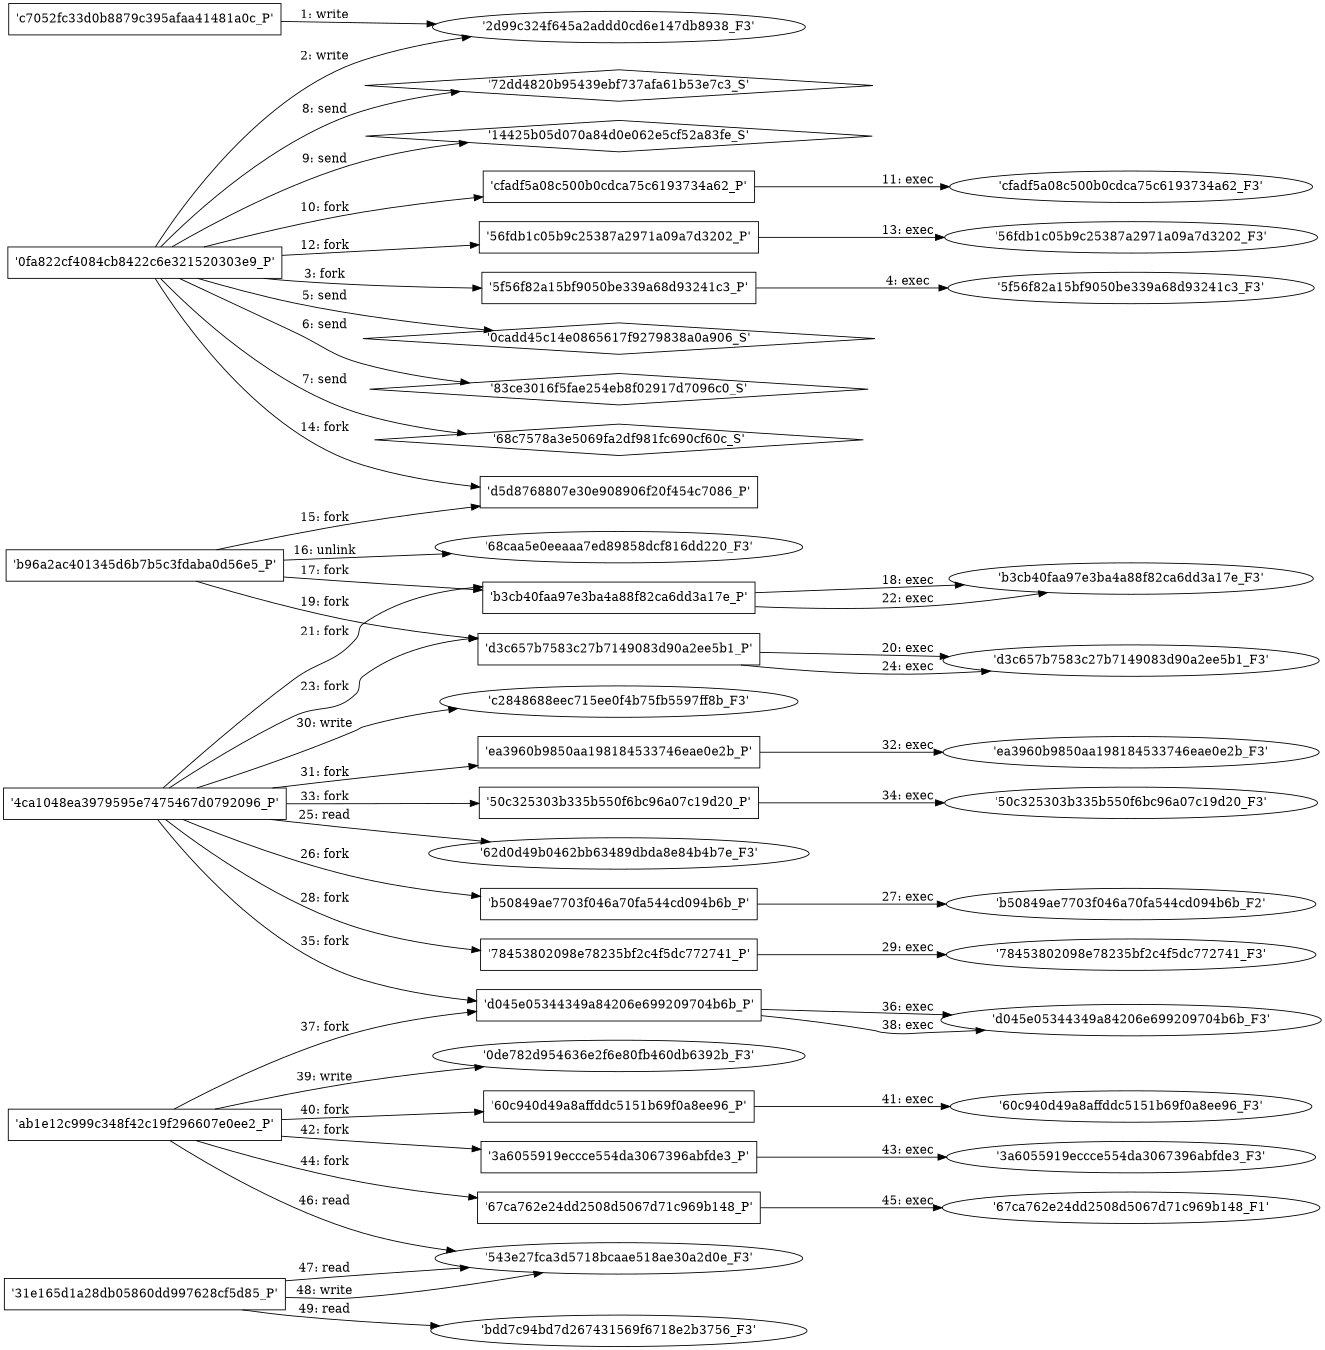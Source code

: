 digraph "D:\Learning\Paper\apt\基于CTI的攻击预警\Dataset\攻击图\ASGfromALLCTI\Threat Roundup for January 22 to January 29.dot" {
rankdir="LR"
size="9"
fixedsize="false"
splines="true"
nodesep=0.3
ranksep=0
fontsize=10
overlap="scalexy"
engine= "neato"
	"'2d99c324f645a2addd0cd6e147db8938_F3'" [node_type=file shape=ellipse]
	"'c7052fc33d0b8879c395afaa41481a0c_P'" [node_type=Process shape=box]
	"'c7052fc33d0b8879c395afaa41481a0c_P'" -> "'2d99c324f645a2addd0cd6e147db8938_F3'" [label="1: write"]
	"'2d99c324f645a2addd0cd6e147db8938_F3'" [node_type=file shape=ellipse]
	"'0fa822cf4084cb8422c6e321520303e9_P'" [node_type=Process shape=box]
	"'0fa822cf4084cb8422c6e321520303e9_P'" -> "'2d99c324f645a2addd0cd6e147db8938_F3'" [label="2: write"]
	"'0fa822cf4084cb8422c6e321520303e9_P'" [node_type=Process shape=box]
	"'5f56f82a15bf9050be339a68d93241c3_P'" [node_type=Process shape=box]
	"'0fa822cf4084cb8422c6e321520303e9_P'" -> "'5f56f82a15bf9050be339a68d93241c3_P'" [label="3: fork"]
	"'5f56f82a15bf9050be339a68d93241c3_P'" [node_type=Process shape=box]
	"'5f56f82a15bf9050be339a68d93241c3_F3'" [node_type=File shape=ellipse]
	"'5f56f82a15bf9050be339a68d93241c3_P'" -> "'5f56f82a15bf9050be339a68d93241c3_F3'" [label="4: exec"]
	"'0cadd45c14e0865617f9279838a0a906_S'" [node_type=Socket shape=diamond]
	"'0fa822cf4084cb8422c6e321520303e9_P'" [node_type=Process shape=box]
	"'0fa822cf4084cb8422c6e321520303e9_P'" -> "'0cadd45c14e0865617f9279838a0a906_S'" [label="5: send"]
	"'83ce3016f5fae254eb8f02917d7096c0_S'" [node_type=Socket shape=diamond]
	"'0fa822cf4084cb8422c6e321520303e9_P'" [node_type=Process shape=box]
	"'0fa822cf4084cb8422c6e321520303e9_P'" -> "'83ce3016f5fae254eb8f02917d7096c0_S'" [label="6: send"]
	"'68c7578a3e5069fa2df981fc690cf60c_S'" [node_type=Socket shape=diamond]
	"'0fa822cf4084cb8422c6e321520303e9_P'" [node_type=Process shape=box]
	"'0fa822cf4084cb8422c6e321520303e9_P'" -> "'68c7578a3e5069fa2df981fc690cf60c_S'" [label="7: send"]
	"'72dd4820b95439ebf737afa61b53e7c3_S'" [node_type=Socket shape=diamond]
	"'0fa822cf4084cb8422c6e321520303e9_P'" [node_type=Process shape=box]
	"'0fa822cf4084cb8422c6e321520303e9_P'" -> "'72dd4820b95439ebf737afa61b53e7c3_S'" [label="8: send"]
	"'14425b05d070a84d0e062e5cf52a83fe_S'" [node_type=Socket shape=diamond]
	"'0fa822cf4084cb8422c6e321520303e9_P'" [node_type=Process shape=box]
	"'0fa822cf4084cb8422c6e321520303e9_P'" -> "'14425b05d070a84d0e062e5cf52a83fe_S'" [label="9: send"]
	"'0fa822cf4084cb8422c6e321520303e9_P'" [node_type=Process shape=box]
	"'cfadf5a08c500b0cdca75c6193734a62_P'" [node_type=Process shape=box]
	"'0fa822cf4084cb8422c6e321520303e9_P'" -> "'cfadf5a08c500b0cdca75c6193734a62_P'" [label="10: fork"]
	"'cfadf5a08c500b0cdca75c6193734a62_P'" [node_type=Process shape=box]
	"'cfadf5a08c500b0cdca75c6193734a62_F3'" [node_type=File shape=ellipse]
	"'cfadf5a08c500b0cdca75c6193734a62_P'" -> "'cfadf5a08c500b0cdca75c6193734a62_F3'" [label="11: exec"]
	"'0fa822cf4084cb8422c6e321520303e9_P'" [node_type=Process shape=box]
	"'56fdb1c05b9c25387a2971a09a7d3202_P'" [node_type=Process shape=box]
	"'0fa822cf4084cb8422c6e321520303e9_P'" -> "'56fdb1c05b9c25387a2971a09a7d3202_P'" [label="12: fork"]
	"'56fdb1c05b9c25387a2971a09a7d3202_P'" [node_type=Process shape=box]
	"'56fdb1c05b9c25387a2971a09a7d3202_F3'" [node_type=File shape=ellipse]
	"'56fdb1c05b9c25387a2971a09a7d3202_P'" -> "'56fdb1c05b9c25387a2971a09a7d3202_F3'" [label="13: exec"]
	"'0fa822cf4084cb8422c6e321520303e9_P'" [node_type=Process shape=box]
	"'d5d8768807e30e908906f20f454c7086_P'" [node_type=Process shape=box]
	"'0fa822cf4084cb8422c6e321520303e9_P'" -> "'d5d8768807e30e908906f20f454c7086_P'" [label="14: fork"]
	"'b96a2ac401345d6b7b5c3fdaba0d56e5_P'" [node_type=Process shape=box]
	"'d5d8768807e30e908906f20f454c7086_P'" [node_type=Process shape=box]
	"'b96a2ac401345d6b7b5c3fdaba0d56e5_P'" -> "'d5d8768807e30e908906f20f454c7086_P'" [label="15: fork"]
	"'68caa5e0eeaaa7ed89858dcf816dd220_F3'" [node_type=file shape=ellipse]
	"'b96a2ac401345d6b7b5c3fdaba0d56e5_P'" [node_type=Process shape=box]
	"'b96a2ac401345d6b7b5c3fdaba0d56e5_P'" -> "'68caa5e0eeaaa7ed89858dcf816dd220_F3'" [label="16: unlink"]
	"'b96a2ac401345d6b7b5c3fdaba0d56e5_P'" [node_type=Process shape=box]
	"'b3cb40faa97e3ba4a88f82ca6dd3a17e_P'" [node_type=Process shape=box]
	"'b96a2ac401345d6b7b5c3fdaba0d56e5_P'" -> "'b3cb40faa97e3ba4a88f82ca6dd3a17e_P'" [label="17: fork"]
	"'b3cb40faa97e3ba4a88f82ca6dd3a17e_P'" [node_type=Process shape=box]
	"'b3cb40faa97e3ba4a88f82ca6dd3a17e_F3'" [node_type=File shape=ellipse]
	"'b3cb40faa97e3ba4a88f82ca6dd3a17e_P'" -> "'b3cb40faa97e3ba4a88f82ca6dd3a17e_F3'" [label="18: exec"]
	"'b96a2ac401345d6b7b5c3fdaba0d56e5_P'" [node_type=Process shape=box]
	"'d3c657b7583c27b7149083d90a2ee5b1_P'" [node_type=Process shape=box]
	"'b96a2ac401345d6b7b5c3fdaba0d56e5_P'" -> "'d3c657b7583c27b7149083d90a2ee5b1_P'" [label="19: fork"]
	"'d3c657b7583c27b7149083d90a2ee5b1_P'" [node_type=Process shape=box]
	"'d3c657b7583c27b7149083d90a2ee5b1_F3'" [node_type=File shape=ellipse]
	"'d3c657b7583c27b7149083d90a2ee5b1_P'" -> "'d3c657b7583c27b7149083d90a2ee5b1_F3'" [label="20: exec"]
	"'4ca1048ea3979595e7475467d0792096_P'" [node_type=Process shape=box]
	"'b3cb40faa97e3ba4a88f82ca6dd3a17e_P'" [node_type=Process shape=box]
	"'4ca1048ea3979595e7475467d0792096_P'" -> "'b3cb40faa97e3ba4a88f82ca6dd3a17e_P'" [label="21: fork"]
	"'b3cb40faa97e3ba4a88f82ca6dd3a17e_P'" [node_type=Process shape=box]
	"'b3cb40faa97e3ba4a88f82ca6dd3a17e_F3'" [node_type=File shape=ellipse]
	"'b3cb40faa97e3ba4a88f82ca6dd3a17e_P'" -> "'b3cb40faa97e3ba4a88f82ca6dd3a17e_F3'" [label="22: exec"]
	"'4ca1048ea3979595e7475467d0792096_P'" [node_type=Process shape=box]
	"'d3c657b7583c27b7149083d90a2ee5b1_P'" [node_type=Process shape=box]
	"'4ca1048ea3979595e7475467d0792096_P'" -> "'d3c657b7583c27b7149083d90a2ee5b1_P'" [label="23: fork"]
	"'d3c657b7583c27b7149083d90a2ee5b1_P'" [node_type=Process shape=box]
	"'d3c657b7583c27b7149083d90a2ee5b1_F3'" [node_type=File shape=ellipse]
	"'d3c657b7583c27b7149083d90a2ee5b1_P'" -> "'d3c657b7583c27b7149083d90a2ee5b1_F3'" [label="24: exec"]
	"'62d0d49b0462bb63489dbda8e84b4b7e_F3'" [node_type=file shape=ellipse]
	"'4ca1048ea3979595e7475467d0792096_P'" [node_type=Process shape=box]
	"'4ca1048ea3979595e7475467d0792096_P'" -> "'62d0d49b0462bb63489dbda8e84b4b7e_F3'" [label="25: read"]
	"'4ca1048ea3979595e7475467d0792096_P'" [node_type=Process shape=box]
	"'b50849ae7703f046a70fa544cd094b6b_P'" [node_type=Process shape=box]
	"'4ca1048ea3979595e7475467d0792096_P'" -> "'b50849ae7703f046a70fa544cd094b6b_P'" [label="26: fork"]
	"'b50849ae7703f046a70fa544cd094b6b_P'" [node_type=Process shape=box]
	"'b50849ae7703f046a70fa544cd094b6b_F2'" [node_type=File shape=ellipse]
	"'b50849ae7703f046a70fa544cd094b6b_P'" -> "'b50849ae7703f046a70fa544cd094b6b_F2'" [label="27: exec"]
	"'4ca1048ea3979595e7475467d0792096_P'" [node_type=Process shape=box]
	"'78453802098e78235bf2c4f5dc772741_P'" [node_type=Process shape=box]
	"'4ca1048ea3979595e7475467d0792096_P'" -> "'78453802098e78235bf2c4f5dc772741_P'" [label="28: fork"]
	"'78453802098e78235bf2c4f5dc772741_P'" [node_type=Process shape=box]
	"'78453802098e78235bf2c4f5dc772741_F3'" [node_type=File shape=ellipse]
	"'78453802098e78235bf2c4f5dc772741_P'" -> "'78453802098e78235bf2c4f5dc772741_F3'" [label="29: exec"]
	"'c2848688eec715ee0f4b75fb5597ff8b_F3'" [node_type=file shape=ellipse]
	"'4ca1048ea3979595e7475467d0792096_P'" [node_type=Process shape=box]
	"'4ca1048ea3979595e7475467d0792096_P'" -> "'c2848688eec715ee0f4b75fb5597ff8b_F3'" [label="30: write"]
	"'4ca1048ea3979595e7475467d0792096_P'" [node_type=Process shape=box]
	"'ea3960b9850aa198184533746eae0e2b_P'" [node_type=Process shape=box]
	"'4ca1048ea3979595e7475467d0792096_P'" -> "'ea3960b9850aa198184533746eae0e2b_P'" [label="31: fork"]
	"'ea3960b9850aa198184533746eae0e2b_P'" [node_type=Process shape=box]
	"'ea3960b9850aa198184533746eae0e2b_F3'" [node_type=File shape=ellipse]
	"'ea3960b9850aa198184533746eae0e2b_P'" -> "'ea3960b9850aa198184533746eae0e2b_F3'" [label="32: exec"]
	"'4ca1048ea3979595e7475467d0792096_P'" [node_type=Process shape=box]
	"'50c325303b335b550f6bc96a07c19d20_P'" [node_type=Process shape=box]
	"'4ca1048ea3979595e7475467d0792096_P'" -> "'50c325303b335b550f6bc96a07c19d20_P'" [label="33: fork"]
	"'50c325303b335b550f6bc96a07c19d20_P'" [node_type=Process shape=box]
	"'50c325303b335b550f6bc96a07c19d20_F3'" [node_type=File shape=ellipse]
	"'50c325303b335b550f6bc96a07c19d20_P'" -> "'50c325303b335b550f6bc96a07c19d20_F3'" [label="34: exec"]
	"'4ca1048ea3979595e7475467d0792096_P'" [node_type=Process shape=box]
	"'d045e05344349a84206e699209704b6b_P'" [node_type=Process shape=box]
	"'4ca1048ea3979595e7475467d0792096_P'" -> "'d045e05344349a84206e699209704b6b_P'" [label="35: fork"]
	"'d045e05344349a84206e699209704b6b_P'" [node_type=Process shape=box]
	"'d045e05344349a84206e699209704b6b_F3'" [node_type=File shape=ellipse]
	"'d045e05344349a84206e699209704b6b_P'" -> "'d045e05344349a84206e699209704b6b_F3'" [label="36: exec"]
	"'ab1e12c999c348f42c19f296607e0ee2_P'" [node_type=Process shape=box]
	"'d045e05344349a84206e699209704b6b_P'" [node_type=Process shape=box]
	"'ab1e12c999c348f42c19f296607e0ee2_P'" -> "'d045e05344349a84206e699209704b6b_P'" [label="37: fork"]
	"'d045e05344349a84206e699209704b6b_P'" [node_type=Process shape=box]
	"'d045e05344349a84206e699209704b6b_F3'" [node_type=File shape=ellipse]
	"'d045e05344349a84206e699209704b6b_P'" -> "'d045e05344349a84206e699209704b6b_F3'" [label="38: exec"]
	"'0de782d954636e2f6e80fb460db6392b_F3'" [node_type=file shape=ellipse]
	"'ab1e12c999c348f42c19f296607e0ee2_P'" [node_type=Process shape=box]
	"'ab1e12c999c348f42c19f296607e0ee2_P'" -> "'0de782d954636e2f6e80fb460db6392b_F3'" [label="39: write"]
	"'ab1e12c999c348f42c19f296607e0ee2_P'" [node_type=Process shape=box]
	"'60c940d49a8affddc5151b69f0a8ee96_P'" [node_type=Process shape=box]
	"'ab1e12c999c348f42c19f296607e0ee2_P'" -> "'60c940d49a8affddc5151b69f0a8ee96_P'" [label="40: fork"]
	"'60c940d49a8affddc5151b69f0a8ee96_P'" [node_type=Process shape=box]
	"'60c940d49a8affddc5151b69f0a8ee96_F3'" [node_type=File shape=ellipse]
	"'60c940d49a8affddc5151b69f0a8ee96_P'" -> "'60c940d49a8affddc5151b69f0a8ee96_F3'" [label="41: exec"]
	"'ab1e12c999c348f42c19f296607e0ee2_P'" [node_type=Process shape=box]
	"'3a6055919eccce554da3067396abfde3_P'" [node_type=Process shape=box]
	"'ab1e12c999c348f42c19f296607e0ee2_P'" -> "'3a6055919eccce554da3067396abfde3_P'" [label="42: fork"]
	"'3a6055919eccce554da3067396abfde3_P'" [node_type=Process shape=box]
	"'3a6055919eccce554da3067396abfde3_F3'" [node_type=File shape=ellipse]
	"'3a6055919eccce554da3067396abfde3_P'" -> "'3a6055919eccce554da3067396abfde3_F3'" [label="43: exec"]
	"'ab1e12c999c348f42c19f296607e0ee2_P'" [node_type=Process shape=box]
	"'67ca762e24dd2508d5067d71c969b148_P'" [node_type=Process shape=box]
	"'ab1e12c999c348f42c19f296607e0ee2_P'" -> "'67ca762e24dd2508d5067d71c969b148_P'" [label="44: fork"]
	"'67ca762e24dd2508d5067d71c969b148_P'" [node_type=Process shape=box]
	"'67ca762e24dd2508d5067d71c969b148_F1'" [node_type=File shape=ellipse]
	"'67ca762e24dd2508d5067d71c969b148_P'" -> "'67ca762e24dd2508d5067d71c969b148_F1'" [label="45: exec"]
	"'543e27fca3d5718bcaae518ae30a2d0e_F3'" [node_type=file shape=ellipse]
	"'ab1e12c999c348f42c19f296607e0ee2_P'" [node_type=Process shape=box]
	"'ab1e12c999c348f42c19f296607e0ee2_P'" -> "'543e27fca3d5718bcaae518ae30a2d0e_F3'" [label="46: read"]
	"'543e27fca3d5718bcaae518ae30a2d0e_F3'" [node_type=file shape=ellipse]
	"'31e165d1a28db05860dd997628cf5d85_P'" [node_type=Process shape=box]
	"'31e165d1a28db05860dd997628cf5d85_P'" -> "'543e27fca3d5718bcaae518ae30a2d0e_F3'" [label="47: read"]
	"'543e27fca3d5718bcaae518ae30a2d0e_F3'" [node_type=file shape=ellipse]
	"'31e165d1a28db05860dd997628cf5d85_P'" [node_type=Process shape=box]
	"'31e165d1a28db05860dd997628cf5d85_P'" -> "'543e27fca3d5718bcaae518ae30a2d0e_F3'" [label="48: write"]
	"'bdd7c94bd7d267431569f6718e2b3756_F3'" [node_type=file shape=ellipse]
	"'31e165d1a28db05860dd997628cf5d85_P'" [node_type=Process shape=box]
	"'31e165d1a28db05860dd997628cf5d85_P'" -> "'bdd7c94bd7d267431569f6718e2b3756_F3'" [label="49: read"]
}
